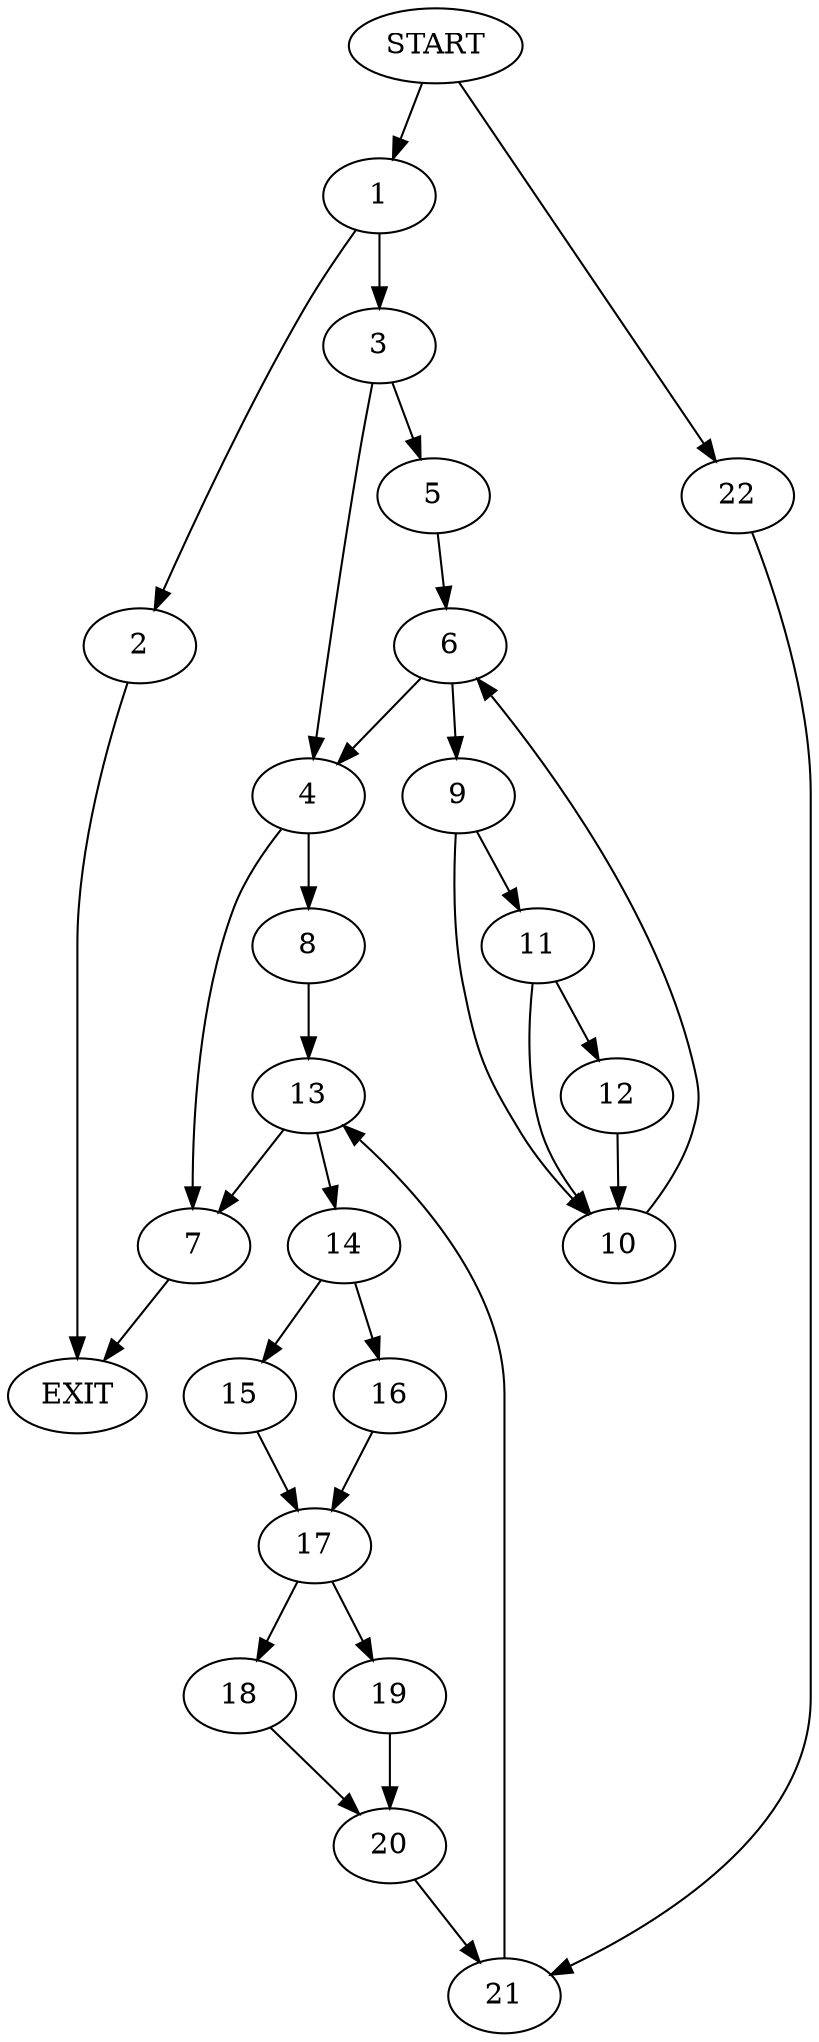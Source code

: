digraph {
0 [label="START"]
23 [label="EXIT"]
0 -> 1
1 -> 2
1 -> 3
2 -> 23
3 -> 4
3 -> 5
5 -> 6
4 -> 7
4 -> 8
6 -> 4
6 -> 9
9 -> 10
9 -> 11
10 -> 6
11 -> 10
11 -> 12
12 -> 10
8 -> 13
7 -> 23
13 -> 14
13 -> 7
14 -> 15
14 -> 16
16 -> 17
15 -> 17
17 -> 18
17 -> 19
19 -> 20
18 -> 20
20 -> 21
21 -> 13
0 -> 22
22 -> 21
}
